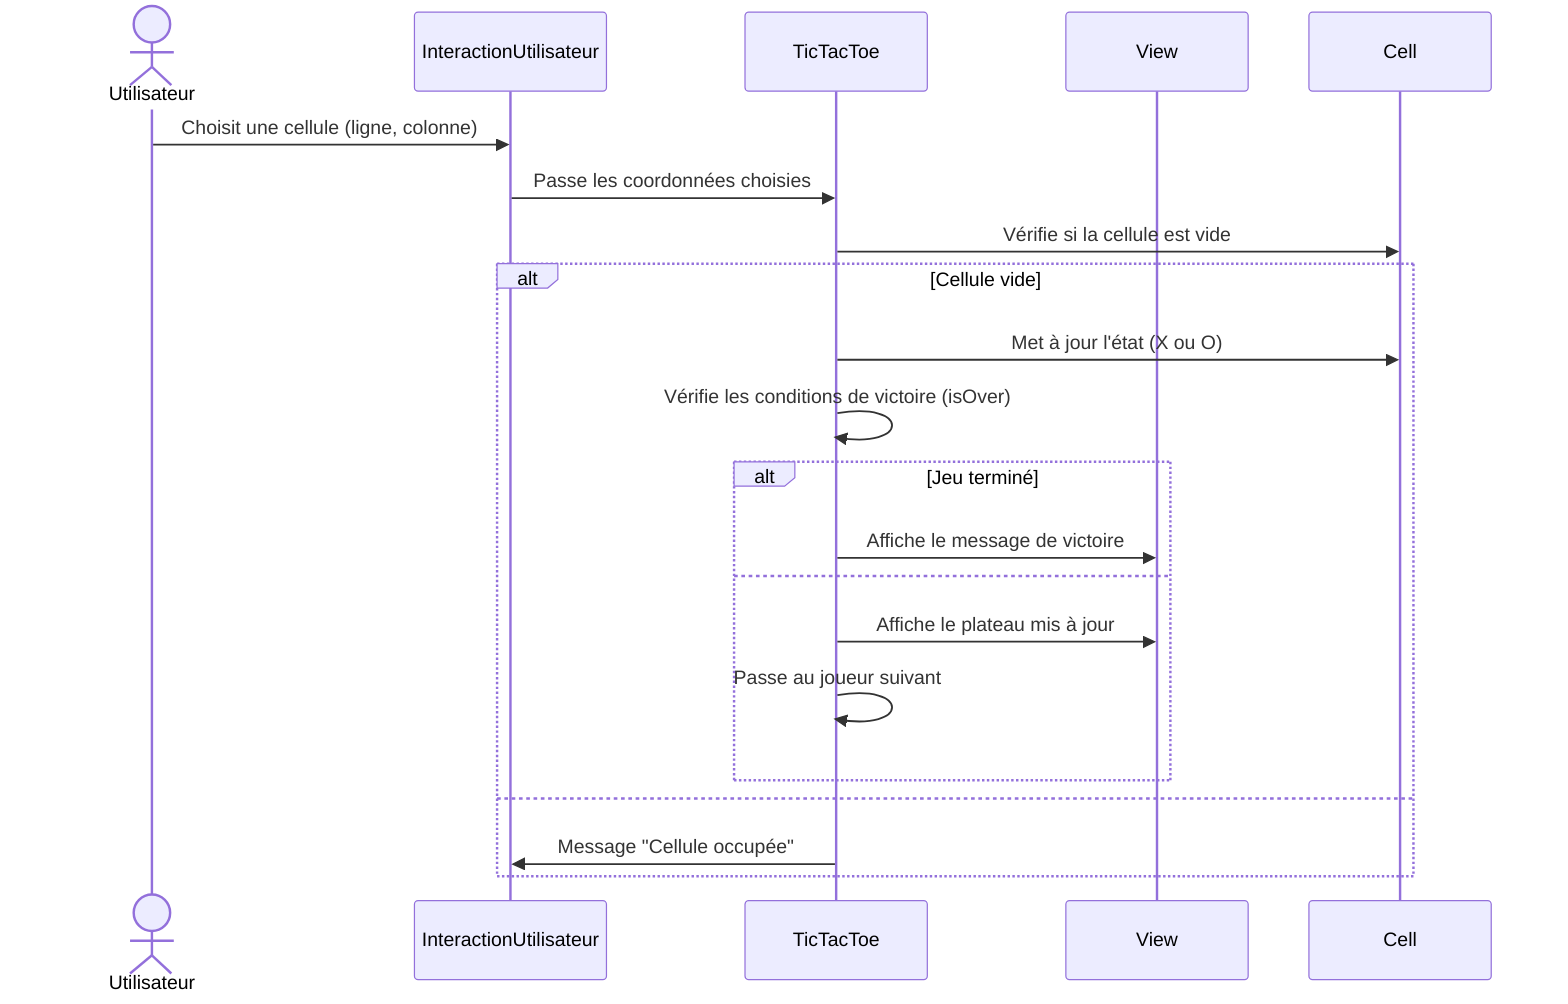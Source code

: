 sequenceDiagram
    actor Utilisateur
    participant InteractionUtilisateur
    participant TicTacToe
    participant View
    participant Cell

    Utilisateur ->> InteractionUtilisateur: Choisit une cellule (ligne, colonne)
    InteractionUtilisateur ->> TicTacToe: Passe les coordonnées choisies
    TicTacToe ->> Cell: Vérifie si la cellule est vide
    alt Cellule vide
        TicTacToe ->> Cell: Met à jour l'état (X ou O)
        TicTacToe ->> TicTacToe: Vérifie les conditions de victoire (isOver)
        alt Jeu terminé
            TicTacToe ->> View: Affiche le message de victoire
        else
            TicTacToe ->> View: Affiche le plateau mis à jour
            TicTacToe ->> TicTacToe: Passe au joueur suivant
        end
    else
        TicTacToe ->> InteractionUtilisateur: Message "Cellule occupée"
    end